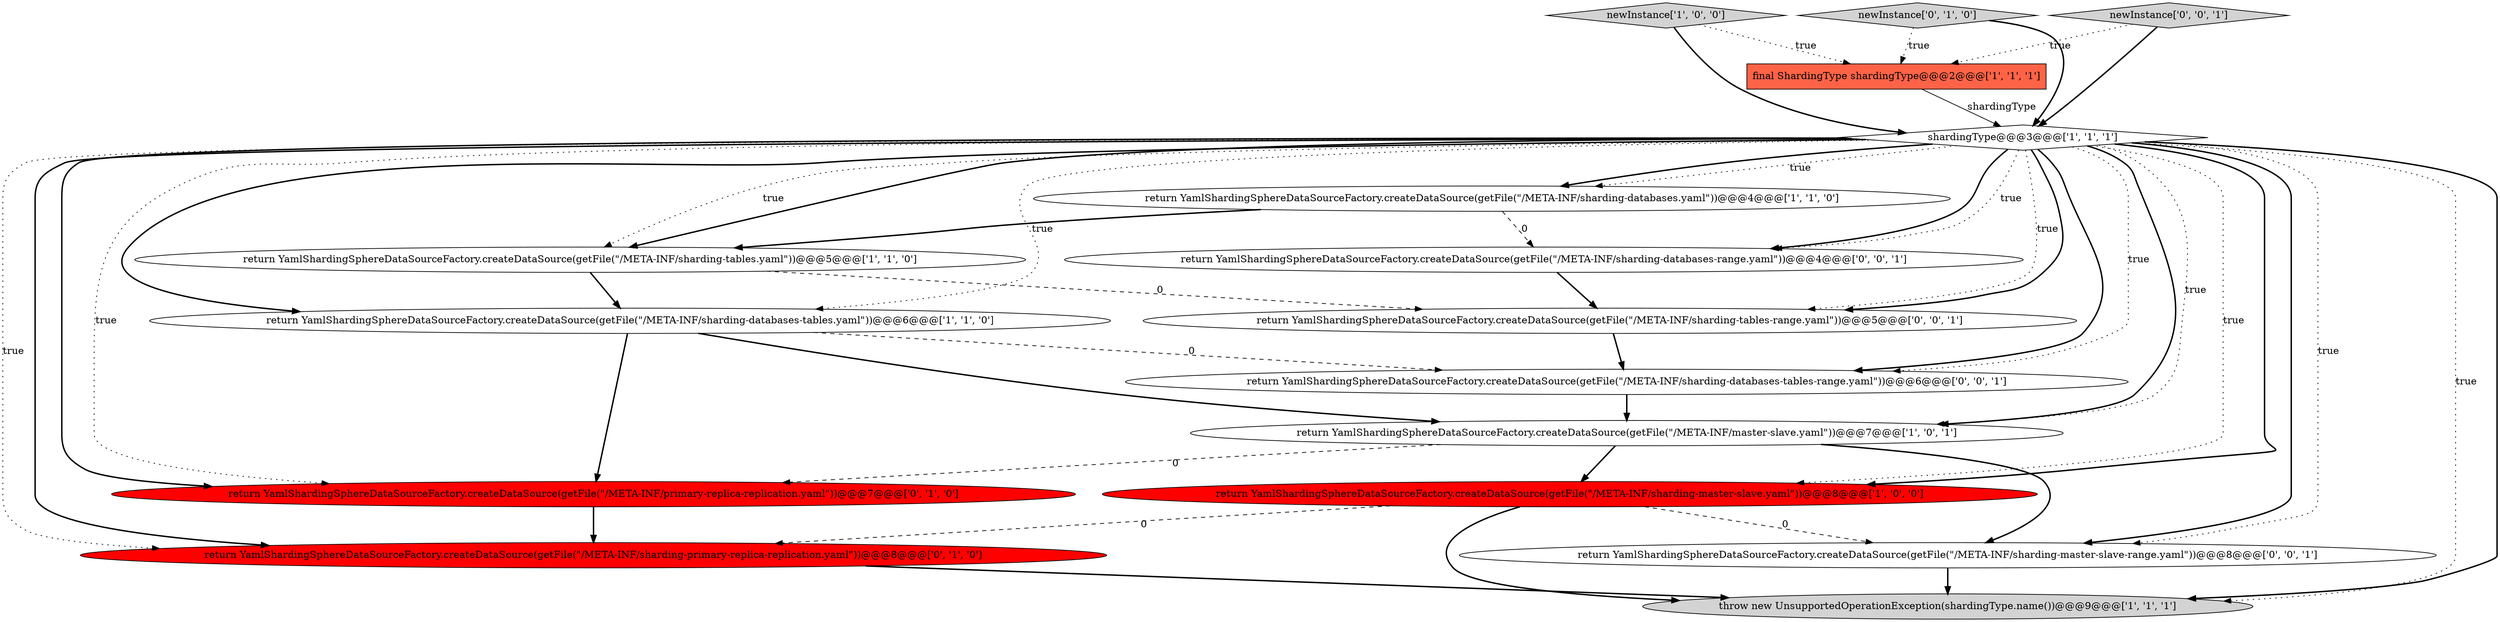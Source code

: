 digraph {
15 [style = filled, label = "return YamlShardingSphereDataSourceFactory.createDataSource(getFile(\"/META-INF/sharding-tables-range.yaml\"))@@@5@@@['0', '0', '1']", fillcolor = white, shape = ellipse image = "AAA0AAABBB3BBB"];
9 [style = filled, label = "return YamlShardingSphereDataSourceFactory.createDataSource(getFile(\"/META-INF/primary-replica-replication.yaml\"))@@@7@@@['0', '1', '0']", fillcolor = red, shape = ellipse image = "AAA1AAABBB2BBB"];
8 [style = filled, label = "newInstance['1', '0', '0']", fillcolor = lightgray, shape = diamond image = "AAA0AAABBB1BBB"];
11 [style = filled, label = "newInstance['0', '1', '0']", fillcolor = lightgray, shape = diamond image = "AAA0AAABBB2BBB"];
14 [style = filled, label = "return YamlShardingSphereDataSourceFactory.createDataSource(getFile(\"/META-INF/sharding-databases-tables-range.yaml\"))@@@6@@@['0', '0', '1']", fillcolor = white, shape = ellipse image = "AAA0AAABBB3BBB"];
12 [style = filled, label = "return YamlShardingSphereDataSourceFactory.createDataSource(getFile(\"/META-INF/sharding-databases-range.yaml\"))@@@4@@@['0', '0', '1']", fillcolor = white, shape = ellipse image = "AAA0AAABBB3BBB"];
10 [style = filled, label = "return YamlShardingSphereDataSourceFactory.createDataSource(getFile(\"/META-INF/sharding-primary-replica-replication.yaml\"))@@@8@@@['0', '1', '0']", fillcolor = red, shape = ellipse image = "AAA1AAABBB2BBB"];
13 [style = filled, label = "return YamlShardingSphereDataSourceFactory.createDataSource(getFile(\"/META-INF/sharding-master-slave-range.yaml\"))@@@8@@@['0', '0', '1']", fillcolor = white, shape = ellipse image = "AAA0AAABBB3BBB"];
6 [style = filled, label = "return YamlShardingSphereDataSourceFactory.createDataSource(getFile(\"/META-INF/sharding-databases-tables.yaml\"))@@@6@@@['1', '1', '0']", fillcolor = white, shape = ellipse image = "AAA0AAABBB1BBB"];
4 [style = filled, label = "return YamlShardingSphereDataSourceFactory.createDataSource(getFile(\"/META-INF/master-slave.yaml\"))@@@7@@@['1', '0', '1']", fillcolor = white, shape = ellipse image = "AAA0AAABBB1BBB"];
16 [style = filled, label = "newInstance['0', '0', '1']", fillcolor = lightgray, shape = diamond image = "AAA0AAABBB3BBB"];
0 [style = filled, label = "return YamlShardingSphereDataSourceFactory.createDataSource(getFile(\"/META-INF/sharding-master-slave.yaml\"))@@@8@@@['1', '0', '0']", fillcolor = red, shape = ellipse image = "AAA1AAABBB1BBB"];
7 [style = filled, label = "throw new UnsupportedOperationException(shardingType.name())@@@9@@@['1', '1', '1']", fillcolor = lightgray, shape = ellipse image = "AAA0AAABBB1BBB"];
1 [style = filled, label = "return YamlShardingSphereDataSourceFactory.createDataSource(getFile(\"/META-INF/sharding-tables.yaml\"))@@@5@@@['1', '1', '0']", fillcolor = white, shape = ellipse image = "AAA0AAABBB1BBB"];
2 [style = filled, label = "shardingType@@@3@@@['1', '1', '1']", fillcolor = white, shape = diamond image = "AAA0AAABBB1BBB"];
5 [style = filled, label = "return YamlShardingSphereDataSourceFactory.createDataSource(getFile(\"/META-INF/sharding-databases.yaml\"))@@@4@@@['1', '1', '0']", fillcolor = white, shape = ellipse image = "AAA0AAABBB1BBB"];
3 [style = filled, label = "final ShardingType shardingType@@@2@@@['1', '1', '1']", fillcolor = tomato, shape = box image = "AAA0AAABBB1BBB"];
2->10 [style = dotted, label="true"];
5->12 [style = dashed, label="0"];
2->0 [style = dotted, label="true"];
3->2 [style = solid, label="shardingType"];
15->14 [style = bold, label=""];
2->6 [style = bold, label=""];
2->1 [style = bold, label=""];
1->15 [style = dashed, label="0"];
4->13 [style = bold, label=""];
12->15 [style = bold, label=""];
2->15 [style = dotted, label="true"];
2->9 [style = bold, label=""];
9->10 [style = bold, label=""];
6->14 [style = dashed, label="0"];
16->2 [style = bold, label=""];
2->10 [style = bold, label=""];
2->4 [style = bold, label=""];
10->7 [style = bold, label=""];
16->3 [style = dotted, label="true"];
8->3 [style = dotted, label="true"];
11->2 [style = bold, label=""];
2->12 [style = bold, label=""];
0->10 [style = dashed, label="0"];
4->0 [style = bold, label=""];
0->7 [style = bold, label=""];
2->13 [style = bold, label=""];
5->1 [style = bold, label=""];
6->4 [style = bold, label=""];
4->9 [style = dashed, label="0"];
2->0 [style = bold, label=""];
1->6 [style = bold, label=""];
2->9 [style = dotted, label="true"];
8->2 [style = bold, label=""];
2->6 [style = dotted, label="true"];
2->1 [style = dotted, label="true"];
13->7 [style = bold, label=""];
2->7 [style = dotted, label="true"];
2->14 [style = bold, label=""];
2->4 [style = dotted, label="true"];
2->15 [style = bold, label=""];
0->13 [style = dashed, label="0"];
2->12 [style = dotted, label="true"];
2->14 [style = dotted, label="true"];
2->7 [style = bold, label=""];
6->9 [style = bold, label=""];
2->5 [style = dotted, label="true"];
11->3 [style = dotted, label="true"];
2->13 [style = dotted, label="true"];
2->5 [style = bold, label=""];
14->4 [style = bold, label=""];
}

